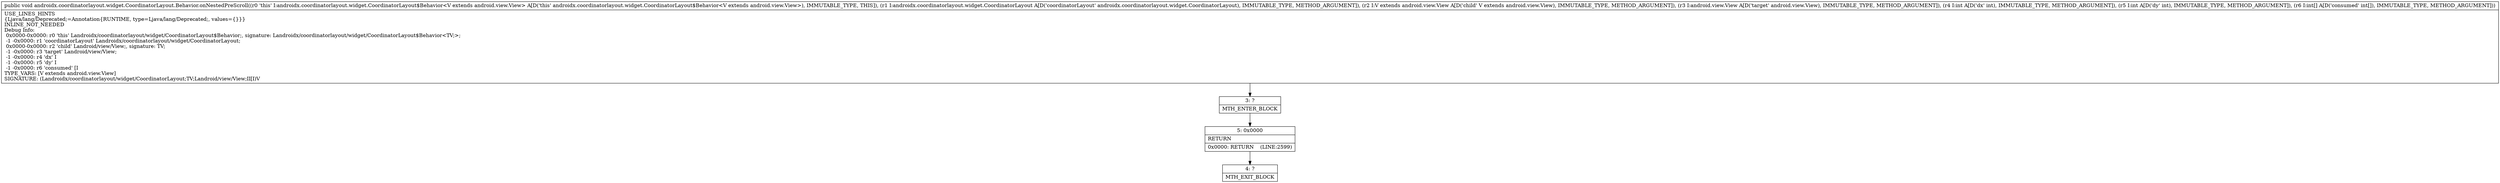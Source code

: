 digraph "CFG forandroidx.coordinatorlayout.widget.CoordinatorLayout.Behavior.onNestedPreScroll(Landroidx\/coordinatorlayout\/widget\/CoordinatorLayout;Landroid\/view\/View;Landroid\/view\/View;II[I)V" {
Node_3 [shape=record,label="{3\:\ ?|MTH_ENTER_BLOCK\l}"];
Node_5 [shape=record,label="{5\:\ 0x0000|RETURN\l|0x0000: RETURN    (LINE:2599)\l}"];
Node_4 [shape=record,label="{4\:\ ?|MTH_EXIT_BLOCK\l}"];
MethodNode[shape=record,label="{public void androidx.coordinatorlayout.widget.CoordinatorLayout.Behavior.onNestedPreScroll((r0 'this' I:androidx.coordinatorlayout.widget.CoordinatorLayout$Behavior\<V extends android.view.View\> A[D('this' androidx.coordinatorlayout.widget.CoordinatorLayout$Behavior\<V extends android.view.View\>), IMMUTABLE_TYPE, THIS]), (r1 I:androidx.coordinatorlayout.widget.CoordinatorLayout A[D('coordinatorLayout' androidx.coordinatorlayout.widget.CoordinatorLayout), IMMUTABLE_TYPE, METHOD_ARGUMENT]), (r2 I:V extends android.view.View A[D('child' V extends android.view.View), IMMUTABLE_TYPE, METHOD_ARGUMENT]), (r3 I:android.view.View A[D('target' android.view.View), IMMUTABLE_TYPE, METHOD_ARGUMENT]), (r4 I:int A[D('dx' int), IMMUTABLE_TYPE, METHOD_ARGUMENT]), (r5 I:int A[D('dy' int), IMMUTABLE_TYPE, METHOD_ARGUMENT]), (r6 I:int[] A[D('consumed' int[]), IMMUTABLE_TYPE, METHOD_ARGUMENT]))  | USE_LINES_HINTS\l\{Ljava\/lang\/Deprecated;=Annotation\{RUNTIME, type=Ljava\/lang\/Deprecated;, values=\{\}\}\}\lINLINE_NOT_NEEDED\lDebug Info:\l  0x0000\-0x0000: r0 'this' Landroidx\/coordinatorlayout\/widget\/CoordinatorLayout$Behavior;, signature: Landroidx\/coordinatorlayout\/widget\/CoordinatorLayout$Behavior\<TV;\>;\l  \-1 \-0x0000: r1 'coordinatorLayout' Landroidx\/coordinatorlayout\/widget\/CoordinatorLayout;\l  0x0000\-0x0000: r2 'child' Landroid\/view\/View;, signature: TV;\l  \-1 \-0x0000: r3 'target' Landroid\/view\/View;\l  \-1 \-0x0000: r4 'dx' I\l  \-1 \-0x0000: r5 'dy' I\l  \-1 \-0x0000: r6 'consumed' [I\lTYPE_VARS: [V extends android.view.View]\lSIGNATURE: (Landroidx\/coordinatorlayout\/widget\/CoordinatorLayout;TV;Landroid\/view\/View;II[I)V\l}"];
MethodNode -> Node_3;Node_3 -> Node_5;
Node_5 -> Node_4;
}

